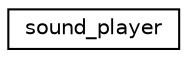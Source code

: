 digraph "Graphical Class Hierarchy"
{
 // LATEX_PDF_SIZE
  edge [fontname="Helvetica",fontsize="10",labelfontname="Helvetica",labelfontsize="10"];
  node [fontname="Helvetica",fontsize="10",shape=record];
  rankdir="LR";
  Node0 [label="sound_player",height=0.2,width=0.4,color="black", fillcolor="white", style="filled",URL="$classsound__player.html",tooltip=" "];
}
